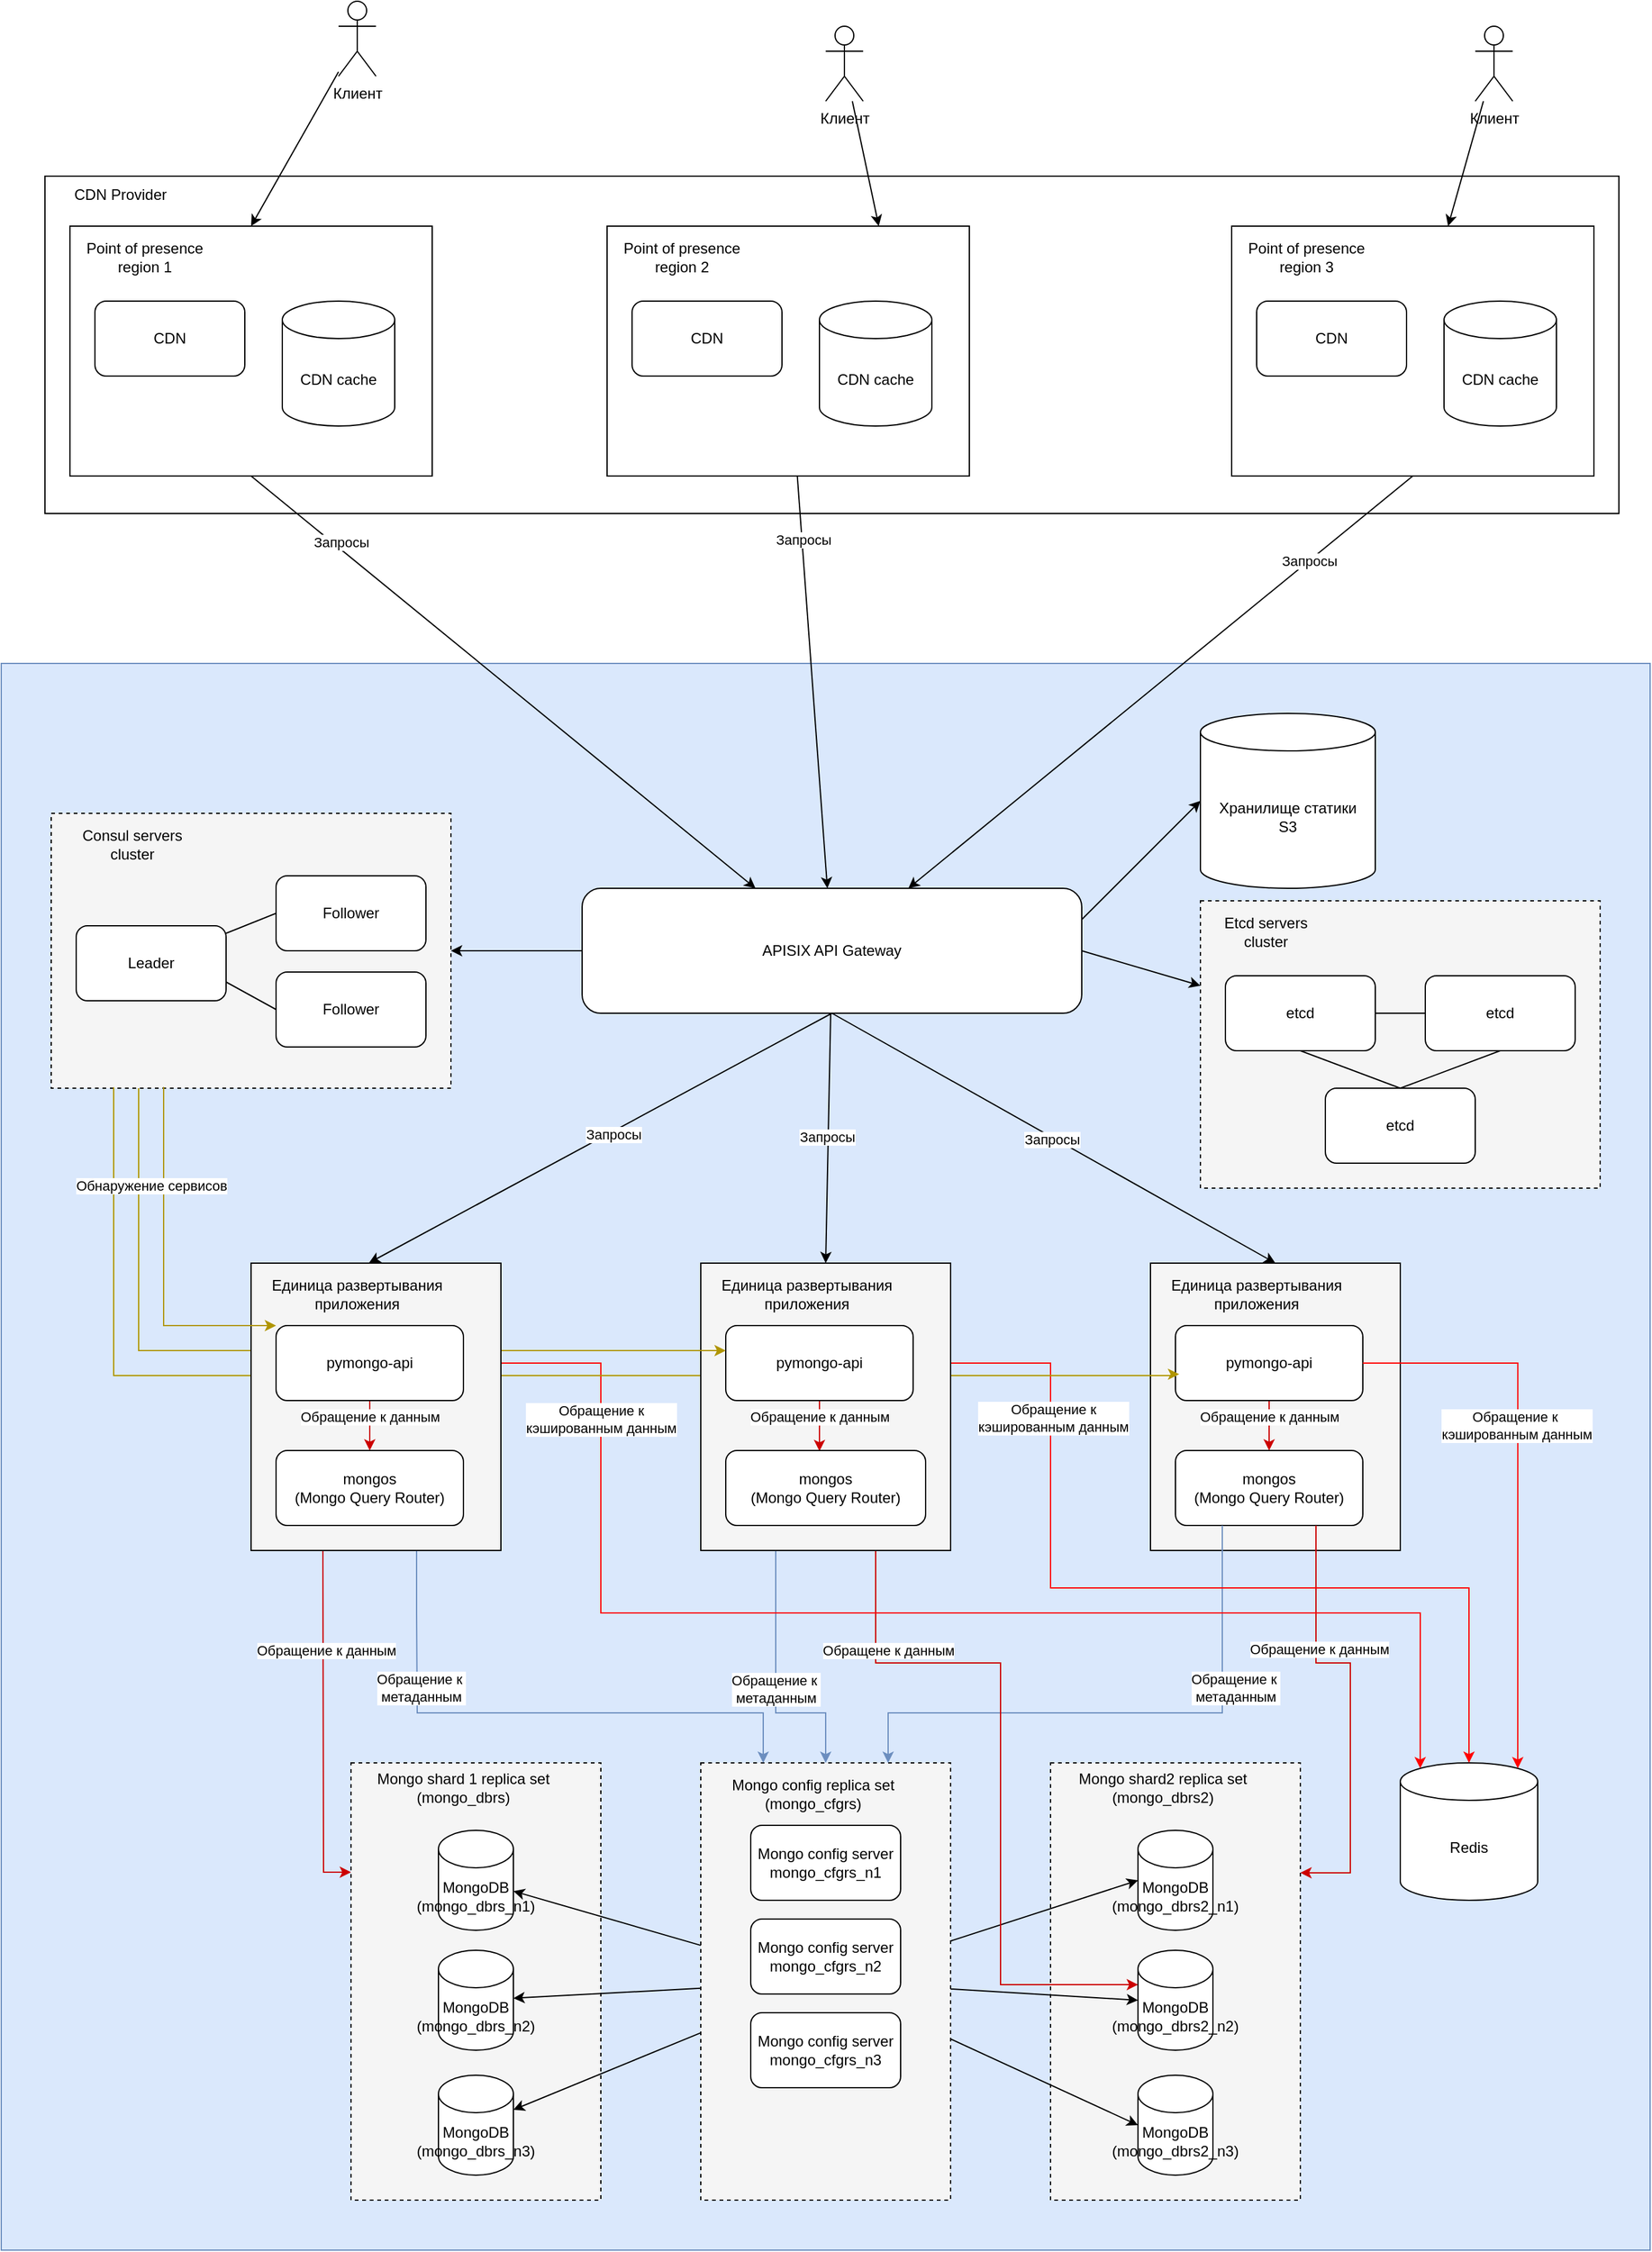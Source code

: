 <mxfile version="24.7.5">
  <diagram name="Page-1" id="-H_mtQnk-PTXWXPvYvuk">
    <mxGraphModel dx="2678" dy="2469" grid="1" gridSize="10" guides="1" tooltips="1" connect="1" arrows="1" fold="1" page="1" pageScale="1" pageWidth="1169" pageHeight="827" math="0" shadow="0">
      <root>
        <mxCell id="0" />
        <mxCell id="1" parent="0" />
        <mxCell id="vzUjPuxhyXBh7C4Mfysu-245" value="" style="rounded=0;whiteSpace=wrap;html=1;" vertex="1" parent="1">
          <mxGeometry x="-245" y="-950" width="1260" height="270" as="geometry" />
        </mxCell>
        <mxCell id="vzUjPuxhyXBh7C4Mfysu-213" value="" style="rounded=0;whiteSpace=wrap;html=1;fillColor=#dae8fc;strokeWidth=1;strokeColor=#6c8ebf;" vertex="1" parent="1">
          <mxGeometry x="-280" y="-560" width="1320" height="1270" as="geometry" />
        </mxCell>
        <mxCell id="vzUjPuxhyXBh7C4Mfysu-4" value="" style="rounded=0;whiteSpace=wrap;html=1;dashed=1;fillColor=#F5F5F5;" vertex="1" parent="1">
          <mxGeometry y="320" width="200" height="350" as="geometry" />
        </mxCell>
        <mxCell id="vzUjPuxhyXBh7C4Mfysu-78" value="" style="group" vertex="1" connectable="0" parent="1">
          <mxGeometry x="280" y="320" width="200" height="350" as="geometry" />
        </mxCell>
        <mxCell id="vzUjPuxhyXBh7C4Mfysu-76" value="" style="rounded=0;whiteSpace=wrap;html=1;dashed=1;fillColor=#F5F5F5;" vertex="1" parent="vzUjPuxhyXBh7C4Mfysu-78">
          <mxGeometry width="200" height="350" as="geometry" />
        </mxCell>
        <mxCell id="vzUjPuxhyXBh7C4Mfysu-19" value="" style="group" vertex="1" connectable="0" parent="vzUjPuxhyXBh7C4Mfysu-78">
          <mxGeometry x="40" y="50" width="120" height="210" as="geometry" />
        </mxCell>
        <mxCell id="vzUjPuxhyXBh7C4Mfysu-10" value="&lt;div&gt;Mongo config server&lt;/div&gt;&lt;div&gt;mongo_cfgrs_n1&lt;br&gt;&lt;/div&gt;" style="rounded=1;whiteSpace=wrap;html=1;" vertex="1" parent="vzUjPuxhyXBh7C4Mfysu-19">
          <mxGeometry width="120" height="60" as="geometry" />
        </mxCell>
        <mxCell id="vzUjPuxhyXBh7C4Mfysu-11" value="&lt;div&gt;Mongo config server&lt;/div&gt;&lt;div&gt;mongo_cfgrs_n2&lt;br&gt;&lt;/div&gt;" style="rounded=1;whiteSpace=wrap;html=1;" vertex="1" parent="vzUjPuxhyXBh7C4Mfysu-19">
          <mxGeometry y="75" width="120" height="60" as="geometry" />
        </mxCell>
        <mxCell id="vzUjPuxhyXBh7C4Mfysu-12" value="&lt;div&gt;Mongo config server&lt;/div&gt;&lt;div&gt;mongo_cfgrs_n3&lt;br&gt;&lt;/div&gt;" style="rounded=1;whiteSpace=wrap;html=1;" vertex="1" parent="vzUjPuxhyXBh7C4Mfysu-19">
          <mxGeometry y="150" width="120" height="60" as="geometry" />
        </mxCell>
        <mxCell id="vzUjPuxhyXBh7C4Mfysu-77" value="Mongo config replica set (mongo_cfgrs)" style="text;html=1;align=center;verticalAlign=middle;whiteSpace=wrap;rounded=0;" vertex="1" parent="vzUjPuxhyXBh7C4Mfysu-78">
          <mxGeometry x="10" y="10" width="160" height="30" as="geometry" />
        </mxCell>
        <mxCell id="vzUjPuxhyXBh7C4Mfysu-28" value="" style="group;dashed=1;" vertex="1" connectable="0" parent="1">
          <mxGeometry x="560" y="320" width="200" height="350" as="geometry" />
        </mxCell>
        <mxCell id="vzUjPuxhyXBh7C4Mfysu-29" value="" style="rounded=0;whiteSpace=wrap;html=1;dashed=1;fillColor=#F5F5F5;" vertex="1" parent="vzUjPuxhyXBh7C4Mfysu-28">
          <mxGeometry width="200" height="350" as="geometry" />
        </mxCell>
        <mxCell id="vzUjPuxhyXBh7C4Mfysu-30" value="&lt;div&gt;MongoDB&lt;/div&gt;&lt;div&gt;(mongo_dbrs2_n1)&lt;br&gt;&lt;/div&gt;" style="shape=cylinder3;whiteSpace=wrap;html=1;boundedLbl=1;backgroundOutline=1;size=15;" vertex="1" parent="vzUjPuxhyXBh7C4Mfysu-28">
          <mxGeometry x="70" y="54" width="60" height="80" as="geometry" />
        </mxCell>
        <mxCell id="vzUjPuxhyXBh7C4Mfysu-31" value="&lt;p&gt;Mongo shard2 replica set (mongo_dbrs2)&lt;/p&gt;" style="text;html=1;align=center;verticalAlign=middle;whiteSpace=wrap;rounded=0;" vertex="1" parent="vzUjPuxhyXBh7C4Mfysu-28">
          <mxGeometry width="180" height="40" as="geometry" />
        </mxCell>
        <mxCell id="vzUjPuxhyXBh7C4Mfysu-32" value="&lt;div&gt;MongoDB (mongo_dbrs2_n2)&lt;/div&gt;" style="shape=cylinder3;whiteSpace=wrap;html=1;boundedLbl=1;backgroundOutline=1;size=15;" vertex="1" parent="vzUjPuxhyXBh7C4Mfysu-28">
          <mxGeometry x="70" y="150" width="60" height="80" as="geometry" />
        </mxCell>
        <mxCell id="vzUjPuxhyXBh7C4Mfysu-33" value="&lt;div&gt;MongoDB&lt;/div&gt;&lt;div&gt;(mongo_dbrs2_n3)&lt;/div&gt;" style="shape=cylinder3;whiteSpace=wrap;html=1;boundedLbl=1;backgroundOutline=1;size=15;" vertex="1" parent="vzUjPuxhyXBh7C4Mfysu-28">
          <mxGeometry x="70" y="250" width="60" height="80" as="geometry" />
        </mxCell>
        <mxCell id="vzUjPuxhyXBh7C4Mfysu-101" style="rounded=0;orthogonalLoop=1;jettySize=auto;html=1;entryX=0;entryY=0.5;entryDx=0;entryDy=0;entryPerimeter=0;" edge="1" parent="1" source="vzUjPuxhyXBh7C4Mfysu-76" target="vzUjPuxhyXBh7C4Mfysu-30">
          <mxGeometry relative="1" as="geometry" />
        </mxCell>
        <mxCell id="vzUjPuxhyXBh7C4Mfysu-102" style="rounded=0;orthogonalLoop=1;jettySize=auto;html=1;entryX=0;entryY=0.5;entryDx=0;entryDy=0;entryPerimeter=0;" edge="1" parent="1" source="vzUjPuxhyXBh7C4Mfysu-76" target="vzUjPuxhyXBh7C4Mfysu-32">
          <mxGeometry relative="1" as="geometry" />
        </mxCell>
        <mxCell id="vzUjPuxhyXBh7C4Mfysu-103" style="rounded=0;orthogonalLoop=1;jettySize=auto;html=1;entryX=0;entryY=0.5;entryDx=0;entryDy=0;entryPerimeter=0;" edge="1" parent="1" source="vzUjPuxhyXBh7C4Mfysu-76" target="vzUjPuxhyXBh7C4Mfysu-33">
          <mxGeometry relative="1" as="geometry" />
        </mxCell>
        <mxCell id="vzUjPuxhyXBh7C4Mfysu-104" style="rounded=0;orthogonalLoop=1;jettySize=auto;html=1;" edge="1" parent="1" source="vzUjPuxhyXBh7C4Mfysu-76" target="zA23MoTUsTF4_91t8viU-2">
          <mxGeometry relative="1" as="geometry" />
        </mxCell>
        <mxCell id="vzUjPuxhyXBh7C4Mfysu-105" style="rounded=0;orthogonalLoop=1;jettySize=auto;html=1;" edge="1" parent="1" source="vzUjPuxhyXBh7C4Mfysu-76" target="vzUjPuxhyXBh7C4Mfysu-7">
          <mxGeometry relative="1" as="geometry" />
        </mxCell>
        <mxCell id="vzUjPuxhyXBh7C4Mfysu-106" style="rounded=0;orthogonalLoop=1;jettySize=auto;html=1;" edge="1" parent="1" source="vzUjPuxhyXBh7C4Mfysu-76" target="vzUjPuxhyXBh7C4Mfysu-8">
          <mxGeometry relative="1" as="geometry" />
        </mxCell>
        <mxCell id="vzUjPuxhyXBh7C4Mfysu-111" value="Redis" style="shape=cylinder3;whiteSpace=wrap;html=1;boundedLbl=1;backgroundOutline=1;size=15;" vertex="1" parent="1">
          <mxGeometry x="840" y="320" width="110" height="110" as="geometry" />
        </mxCell>
        <mxCell id="vzUjPuxhyXBh7C4Mfysu-124" value="" style="group" vertex="1" connectable="0" parent="1">
          <mxGeometry x="640" y="-80" width="200" height="230" as="geometry" />
        </mxCell>
        <mxCell id="vzUjPuxhyXBh7C4Mfysu-125" value="" style="rounded=0;whiteSpace=wrap;html=1;fillColor=#F5F5F5;" vertex="1" parent="vzUjPuxhyXBh7C4Mfysu-124">
          <mxGeometry width="200" height="230" as="geometry" />
        </mxCell>
        <mxCell id="vzUjPuxhyXBh7C4Mfysu-126" style="edgeStyle=orthogonalEdgeStyle;rounded=0;orthogonalLoop=1;jettySize=auto;html=1;fillColor=#f8cecc;strokeColor=#CC0000;" edge="1" parent="vzUjPuxhyXBh7C4Mfysu-124" source="vzUjPuxhyXBh7C4Mfysu-128" target="vzUjPuxhyXBh7C4Mfysu-130">
          <mxGeometry relative="1" as="geometry" />
        </mxCell>
        <mxCell id="vzUjPuxhyXBh7C4Mfysu-127" value="Обращение к данным" style="edgeLabel;html=1;align=center;verticalAlign=middle;resizable=0;points=[];" vertex="1" connectable="0" parent="vzUjPuxhyXBh7C4Mfysu-126">
          <mxGeometry x="-0.375" relative="1" as="geometry">
            <mxPoint as="offset" />
          </mxGeometry>
        </mxCell>
        <mxCell id="vzUjPuxhyXBh7C4Mfysu-128" value="pymongo-api" style="rounded=1;whiteSpace=wrap;html=1;" vertex="1" parent="vzUjPuxhyXBh7C4Mfysu-124">
          <mxGeometry x="20" y="50" width="150" height="60" as="geometry" />
        </mxCell>
        <mxCell id="vzUjPuxhyXBh7C4Mfysu-129" value="Единица развертывания приложения" style="text;html=1;align=center;verticalAlign=middle;whiteSpace=wrap;rounded=0;" vertex="1" parent="vzUjPuxhyXBh7C4Mfysu-124">
          <mxGeometry y="10" width="170" height="30" as="geometry" />
        </mxCell>
        <mxCell id="vzUjPuxhyXBh7C4Mfysu-130" value="&lt;div&gt;mongos&lt;/div&gt;&lt;div&gt;(Mongo Query Router)&lt;/div&gt;" style="rounded=1;whiteSpace=wrap;html=1;" vertex="1" parent="vzUjPuxhyXBh7C4Mfysu-124">
          <mxGeometry x="20" y="150" width="150" height="60" as="geometry" />
        </mxCell>
        <mxCell id="vzUjPuxhyXBh7C4Mfysu-153" style="rounded=0;orthogonalLoop=1;jettySize=auto;html=1;entryX=0.5;entryY=0;entryDx=0;entryDy=0;" edge="1" parent="1" source="vzUjPuxhyXBh7C4Mfysu-135" target="vzUjPuxhyXBh7C4Mfysu-118">
          <mxGeometry relative="1" as="geometry" />
        </mxCell>
        <mxCell id="vzUjPuxhyXBh7C4Mfysu-169" value="Запросы" style="edgeLabel;html=1;align=center;verticalAlign=middle;resizable=0;points=[];" vertex="1" connectable="0" parent="vzUjPuxhyXBh7C4Mfysu-153">
          <mxGeometry x="-0.017" y="-1" relative="1" as="geometry">
            <mxPoint as="offset" />
          </mxGeometry>
        </mxCell>
        <mxCell id="vzUjPuxhyXBh7C4Mfysu-154" style="rounded=0;orthogonalLoop=1;jettySize=auto;html=1;endArrow=classic;endFill=1;exitX=0.5;exitY=1;exitDx=0;exitDy=0;entryX=0.5;entryY=0;entryDx=0;entryDy=0;" edge="1" parent="1" source="vzUjPuxhyXBh7C4Mfysu-135" target="vzUjPuxhyXBh7C4Mfysu-125">
          <mxGeometry relative="1" as="geometry" />
        </mxCell>
        <mxCell id="vzUjPuxhyXBh7C4Mfysu-170" value="Запросы" style="edgeLabel;html=1;align=center;verticalAlign=middle;resizable=0;points=[];" vertex="1" connectable="0" parent="vzUjPuxhyXBh7C4Mfysu-154">
          <mxGeometry x="-0.007" y="-1" relative="1" as="geometry">
            <mxPoint as="offset" />
          </mxGeometry>
        </mxCell>
        <mxCell id="vzUjPuxhyXBh7C4Mfysu-211" style="rounded=0;orthogonalLoop=1;jettySize=auto;html=1;exitX=1;exitY=0.5;exitDx=0;exitDy=0;" edge="1" parent="1" source="vzUjPuxhyXBh7C4Mfysu-135" target="vzUjPuxhyXBh7C4Mfysu-143">
          <mxGeometry relative="1" as="geometry" />
        </mxCell>
        <mxCell id="vzUjPuxhyXBh7C4Mfysu-212" style="rounded=0;orthogonalLoop=1;jettySize=auto;html=1;entryX=1;entryY=0.5;entryDx=0;entryDy=0;exitX=0;exitY=0.5;exitDx=0;exitDy=0;" edge="1" parent="1" source="vzUjPuxhyXBh7C4Mfysu-135" target="vzUjPuxhyXBh7C4Mfysu-136">
          <mxGeometry relative="1" as="geometry" />
        </mxCell>
        <mxCell id="vzUjPuxhyXBh7C4Mfysu-135" value="APISIX API Gateway" style="rounded=1;whiteSpace=wrap;html=1;" vertex="1" parent="1">
          <mxGeometry x="185" y="-380" width="400" height="100" as="geometry" />
        </mxCell>
        <mxCell id="vzUjPuxhyXBh7C4Mfysu-142" value="" style="group" vertex="1" connectable="0" parent="1">
          <mxGeometry x="-240" y="-440" width="320" height="220" as="geometry" />
        </mxCell>
        <mxCell id="vzUjPuxhyXBh7C4Mfysu-136" value="" style="rounded=0;whiteSpace=wrap;html=1;fillColor=#F5F5F5;dashed=1;" vertex="1" parent="vzUjPuxhyXBh7C4Mfysu-142">
          <mxGeometry width="320" height="220" as="geometry" />
        </mxCell>
        <mxCell id="vzUjPuxhyXBh7C4Mfysu-140" style="rounded=0;orthogonalLoop=1;jettySize=auto;html=1;entryX=0;entryY=0.5;entryDx=0;entryDy=0;endArrow=none;endFill=0;" edge="1" parent="vzUjPuxhyXBh7C4Mfysu-142" source="vzUjPuxhyXBh7C4Mfysu-131" target="vzUjPuxhyXBh7C4Mfysu-138">
          <mxGeometry relative="1" as="geometry" />
        </mxCell>
        <mxCell id="vzUjPuxhyXBh7C4Mfysu-141" style="rounded=0;orthogonalLoop=1;jettySize=auto;html=1;entryX=0;entryY=0.5;entryDx=0;entryDy=0;endArrow=none;endFill=0;exitX=1;exitY=0.75;exitDx=0;exitDy=0;" edge="1" parent="vzUjPuxhyXBh7C4Mfysu-142" source="vzUjPuxhyXBh7C4Mfysu-131" target="vzUjPuxhyXBh7C4Mfysu-139">
          <mxGeometry relative="1" as="geometry" />
        </mxCell>
        <mxCell id="vzUjPuxhyXBh7C4Mfysu-131" value="Leader" style="rounded=1;whiteSpace=wrap;html=1;" vertex="1" parent="vzUjPuxhyXBh7C4Mfysu-142">
          <mxGeometry x="20" y="90" width="120" height="60" as="geometry" />
        </mxCell>
        <mxCell id="vzUjPuxhyXBh7C4Mfysu-137" value="Consul servers cluster" style="text;html=1;align=center;verticalAlign=middle;whiteSpace=wrap;rounded=0;" vertex="1" parent="vzUjPuxhyXBh7C4Mfysu-142">
          <mxGeometry x="10" y="10" width="110" height="30" as="geometry" />
        </mxCell>
        <mxCell id="vzUjPuxhyXBh7C4Mfysu-138" value="Follower" style="rounded=1;whiteSpace=wrap;html=1;" vertex="1" parent="vzUjPuxhyXBh7C4Mfysu-142">
          <mxGeometry x="180" y="50" width="120" height="60" as="geometry" />
        </mxCell>
        <mxCell id="vzUjPuxhyXBh7C4Mfysu-139" value="Follower" style="rounded=1;whiteSpace=wrap;html=1;" vertex="1" parent="vzUjPuxhyXBh7C4Mfysu-142">
          <mxGeometry x="180" y="127" width="120" height="60" as="geometry" />
        </mxCell>
        <mxCell id="vzUjPuxhyXBh7C4Mfysu-148" value="" style="group" vertex="1" connectable="0" parent="1">
          <mxGeometry x="680" y="-370" width="320" height="230" as="geometry" />
        </mxCell>
        <mxCell id="vzUjPuxhyXBh7C4Mfysu-143" value="" style="rounded=0;whiteSpace=wrap;html=1;dashed=1;fillColor=#F5F5F5;" vertex="1" parent="vzUjPuxhyXBh7C4Mfysu-148">
          <mxGeometry width="320" height="230" as="geometry" />
        </mxCell>
        <mxCell id="vzUjPuxhyXBh7C4Mfysu-132" value="etcd" style="rounded=1;whiteSpace=wrap;html=1;" vertex="1" parent="vzUjPuxhyXBh7C4Mfysu-148">
          <mxGeometry x="100" y="150" width="120" height="60" as="geometry" />
        </mxCell>
        <mxCell id="vzUjPuxhyXBh7C4Mfysu-146" style="rounded=0;orthogonalLoop=1;jettySize=auto;html=1;endArrow=none;endFill=0;entryX=0.5;entryY=0;entryDx=0;entryDy=0;exitX=0.5;exitY=1;exitDx=0;exitDy=0;" edge="1" parent="vzUjPuxhyXBh7C4Mfysu-148" source="vzUjPuxhyXBh7C4Mfysu-134" target="vzUjPuxhyXBh7C4Mfysu-132">
          <mxGeometry relative="1" as="geometry" />
        </mxCell>
        <mxCell id="vzUjPuxhyXBh7C4Mfysu-134" value="etcd" style="rounded=1;whiteSpace=wrap;html=1;" vertex="1" parent="vzUjPuxhyXBh7C4Mfysu-148">
          <mxGeometry x="180" y="60" width="120" height="60" as="geometry" />
        </mxCell>
        <mxCell id="vzUjPuxhyXBh7C4Mfysu-145" style="rounded=0;orthogonalLoop=1;jettySize=auto;html=1;entryX=0;entryY=0.5;entryDx=0;entryDy=0;endArrow=none;endFill=0;" edge="1" parent="vzUjPuxhyXBh7C4Mfysu-148" source="vzUjPuxhyXBh7C4Mfysu-133" target="vzUjPuxhyXBh7C4Mfysu-134">
          <mxGeometry relative="1" as="geometry" />
        </mxCell>
        <mxCell id="vzUjPuxhyXBh7C4Mfysu-147" style="rounded=0;orthogonalLoop=1;jettySize=auto;html=1;entryX=0.5;entryY=0;entryDx=0;entryDy=0;endArrow=none;endFill=0;exitX=0.5;exitY=1;exitDx=0;exitDy=0;" edge="1" parent="vzUjPuxhyXBh7C4Mfysu-148" source="vzUjPuxhyXBh7C4Mfysu-133" target="vzUjPuxhyXBh7C4Mfysu-132">
          <mxGeometry relative="1" as="geometry" />
        </mxCell>
        <mxCell id="vzUjPuxhyXBh7C4Mfysu-133" value="etcd" style="rounded=1;whiteSpace=wrap;html=1;" vertex="1" parent="vzUjPuxhyXBh7C4Mfysu-148">
          <mxGeometry x="20" y="60" width="120" height="60" as="geometry" />
        </mxCell>
        <mxCell id="vzUjPuxhyXBh7C4Mfysu-144" value="Etcd servers cluster" style="text;html=1;align=center;verticalAlign=middle;whiteSpace=wrap;rounded=0;" vertex="1" parent="vzUjPuxhyXBh7C4Mfysu-148">
          <mxGeometry x="10" y="10" width="85" height="30" as="geometry" />
        </mxCell>
        <mxCell id="vzUjPuxhyXBh7C4Mfysu-152" style="rounded=0;orthogonalLoop=1;jettySize=auto;html=1;entryX=0.472;entryY=-0.001;entryDx=0;entryDy=0;entryPerimeter=0;endArrow=classic;endFill=1;exitX=0.5;exitY=1;exitDx=0;exitDy=0;" edge="1" parent="1" source="vzUjPuxhyXBh7C4Mfysu-135" target="vzUjPuxhyXBh7C4Mfysu-1">
          <mxGeometry relative="1" as="geometry" />
        </mxCell>
        <mxCell id="vzUjPuxhyXBh7C4Mfysu-168" value="Запросы" style="edgeLabel;html=1;align=center;verticalAlign=middle;resizable=0;points=[];" vertex="1" connectable="0" parent="vzUjPuxhyXBh7C4Mfysu-152">
          <mxGeometry x="-0.049" y="2" relative="1" as="geometry">
            <mxPoint as="offset" />
          </mxGeometry>
        </mxCell>
        <mxCell id="vzUjPuxhyXBh7C4Mfysu-156" style="edgeStyle=orthogonalEdgeStyle;rounded=0;orthogonalLoop=1;jettySize=auto;html=1;fillColor=#dae8fc;strokeColor=#6c8ebf;entryX=0.5;entryY=0;entryDx=0;entryDy=0;exitX=0.25;exitY=1;exitDx=0;exitDy=0;" edge="1" parent="1" source="vzUjPuxhyXBh7C4Mfysu-123" target="vzUjPuxhyXBh7C4Mfysu-76">
          <mxGeometry relative="1" as="geometry">
            <mxPoint x="450" y="320" as="targetPoint" />
            <Array as="points">
              <mxPoint x="340" y="280" />
              <mxPoint x="380" y="280" />
            </Array>
          </mxGeometry>
        </mxCell>
        <mxCell id="vzUjPuxhyXBh7C4Mfysu-161" value="&lt;div&gt;Обращение к&amp;nbsp;&lt;/div&gt;&lt;div&gt;метаданным&lt;/div&gt;" style="edgeLabel;html=1;align=center;verticalAlign=middle;resizable=0;points=[];" vertex="1" connectable="0" parent="vzUjPuxhyXBh7C4Mfysu-156">
          <mxGeometry x="-0.101" y="-2" relative="1" as="geometry">
            <mxPoint x="2" y="27" as="offset" />
          </mxGeometry>
        </mxCell>
        <mxCell id="vzUjPuxhyXBh7C4Mfysu-157" style="edgeStyle=orthogonalEdgeStyle;rounded=0;orthogonalLoop=1;jettySize=auto;html=1;entryX=0.75;entryY=0;entryDx=0;entryDy=0;fillColor=#dae8fc;strokeColor=#6c8ebf;exitX=0.25;exitY=1;exitDx=0;exitDy=0;" edge="1" parent="1" source="vzUjPuxhyXBh7C4Mfysu-130" target="vzUjPuxhyXBh7C4Mfysu-76">
          <mxGeometry relative="1" as="geometry">
            <Array as="points">
              <mxPoint x="698" y="280" />
              <mxPoint x="430" y="280" />
            </Array>
          </mxGeometry>
        </mxCell>
        <mxCell id="vzUjPuxhyXBh7C4Mfysu-160" value="&lt;div&gt;Обращение к&amp;nbsp;&lt;/div&gt;&lt;div&gt;метаданным&lt;/div&gt;" style="edgeLabel;html=1;align=center;verticalAlign=middle;resizable=0;points=[];" vertex="1" connectable="0" parent="vzUjPuxhyXBh7C4Mfysu-157">
          <mxGeometry x="0.014" y="2" relative="1" as="geometry">
            <mxPoint x="92" y="-22" as="offset" />
          </mxGeometry>
        </mxCell>
        <mxCell id="vzUjPuxhyXBh7C4Mfysu-158" style="edgeStyle=orthogonalEdgeStyle;rounded=0;orthogonalLoop=1;jettySize=auto;html=1;entryX=0.25;entryY=0;entryDx=0;entryDy=0;fillColor=#dae8fc;strokeColor=#6c8ebf;exitX=0.75;exitY=1;exitDx=0;exitDy=0;" edge="1" parent="1" source="vzUjPuxhyXBh7C4Mfysu-3" target="vzUjPuxhyXBh7C4Mfysu-76">
          <mxGeometry relative="1" as="geometry">
            <Array as="points">
              <mxPoint x="53" y="200" />
              <mxPoint x="53" y="280" />
              <mxPoint x="325" y="280" />
            </Array>
          </mxGeometry>
        </mxCell>
        <mxCell id="vzUjPuxhyXBh7C4Mfysu-159" value="&lt;div&gt;Обращение к&amp;nbsp;&lt;/div&gt;&lt;div&gt;метаданным&lt;/div&gt;" style="edgeLabel;html=1;align=center;verticalAlign=middle;resizable=0;points=[];" vertex="1" connectable="0" parent="vzUjPuxhyXBh7C4Mfysu-158">
          <mxGeometry x="-0.13" y="-2" relative="1" as="geometry">
            <mxPoint x="-50" y="-22" as="offset" />
          </mxGeometry>
        </mxCell>
        <mxCell id="vzUjPuxhyXBh7C4Mfysu-162" style="edgeStyle=orthogonalEdgeStyle;rounded=0;orthogonalLoop=1;jettySize=auto;html=1;entryX=1;entryY=0.25;entryDx=0;entryDy=0;fillColor=#f8cecc;strokeColor=#CC0000;exitX=0.75;exitY=1;exitDx=0;exitDy=0;" edge="1" parent="1" source="vzUjPuxhyXBh7C4Mfysu-130" target="vzUjPuxhyXBh7C4Mfysu-29">
          <mxGeometry relative="1" as="geometry">
            <Array as="points">
              <mxPoint x="773" y="240" />
              <mxPoint x="800" y="240" />
              <mxPoint x="800" y="408" />
              <mxPoint x="760" y="408" />
            </Array>
          </mxGeometry>
        </mxCell>
        <mxCell id="vzUjPuxhyXBh7C4Mfysu-163" value="Обращение к данным" style="edgeLabel;html=1;align=center;verticalAlign=middle;resizable=0;points=[];" vertex="1" connectable="0" parent="vzUjPuxhyXBh7C4Mfysu-162">
          <mxGeometry x="-0.1" y="3" relative="1" as="geometry">
            <mxPoint x="-28" y="-29" as="offset" />
          </mxGeometry>
        </mxCell>
        <mxCell id="vzUjPuxhyXBh7C4Mfysu-164" style="edgeStyle=orthogonalEdgeStyle;rounded=0;orthogonalLoop=1;jettySize=auto;html=1;entryX=0;entryY=0;entryDx=0;entryDy=27.5;entryPerimeter=0;fillColor=#f8cecc;strokeColor=#CC0000;exitX=0.75;exitY=1;exitDx=0;exitDy=0;" edge="1" parent="1" source="vzUjPuxhyXBh7C4Mfysu-123" target="vzUjPuxhyXBh7C4Mfysu-32">
          <mxGeometry relative="1" as="geometry">
            <Array as="points">
              <mxPoint x="420" y="240" />
              <mxPoint x="520" y="240" />
              <mxPoint x="520" y="498" />
            </Array>
          </mxGeometry>
        </mxCell>
        <mxCell id="vzUjPuxhyXBh7C4Mfysu-165" value="Обращене к данным" style="edgeLabel;html=1;align=center;verticalAlign=middle;resizable=0;points=[];" vertex="1" connectable="0" parent="vzUjPuxhyXBh7C4Mfysu-164">
          <mxGeometry x="0.209" y="-1" relative="1" as="geometry">
            <mxPoint x="-89" y="-149" as="offset" />
          </mxGeometry>
        </mxCell>
        <mxCell id="vzUjPuxhyXBh7C4Mfysu-166" style="edgeStyle=orthogonalEdgeStyle;rounded=0;orthogonalLoop=1;jettySize=auto;html=1;entryX=0;entryY=0.25;entryDx=0;entryDy=0;fillColor=#f8cecc;strokeColor=#CC0000;exitX=0.25;exitY=1;exitDx=0;exitDy=0;" edge="1" parent="1" source="vzUjPuxhyXBh7C4Mfysu-3" target="vzUjPuxhyXBh7C4Mfysu-4">
          <mxGeometry relative="1" as="geometry">
            <Array as="points">
              <mxPoint x="-22" y="160" />
              <mxPoint x="-22" y="408" />
            </Array>
          </mxGeometry>
        </mxCell>
        <mxCell id="vzUjPuxhyXBh7C4Mfysu-167" value="Обращение к данным" style="edgeLabel;html=1;align=center;verticalAlign=middle;resizable=0;points=[];" vertex="1" connectable="0" parent="vzUjPuxhyXBh7C4Mfysu-166">
          <mxGeometry x="0.087" y="-2" relative="1" as="geometry">
            <mxPoint x="4" y="-63" as="offset" />
          </mxGeometry>
        </mxCell>
        <mxCell id="zA23MoTUsTF4_91t8viU-2" value="&lt;div&gt;MongoDB&lt;/div&gt;&lt;div&gt;(mongo_dbrs_n1)&lt;br&gt;&lt;/div&gt;" style="shape=cylinder3;whiteSpace=wrap;html=1;boundedLbl=1;backgroundOutline=1;size=15;" parent="1" vertex="1">
          <mxGeometry x="70.0" y="374" width="60.0" height="80" as="geometry" />
        </mxCell>
        <mxCell id="vzUjPuxhyXBh7C4Mfysu-5" value="&lt;p&gt;Mongo shard 1 replica set (mongo_dbrs)&lt;/p&gt;" style="text;html=1;align=center;verticalAlign=middle;whiteSpace=wrap;rounded=0;" vertex="1" parent="1">
          <mxGeometry y="320" width="180" height="40" as="geometry" />
        </mxCell>
        <mxCell id="vzUjPuxhyXBh7C4Mfysu-7" value="&lt;div&gt;MongoDB (mongo_dbrs_n2)&lt;/div&gt;" style="shape=cylinder3;whiteSpace=wrap;html=1;boundedLbl=1;backgroundOutline=1;size=15;" vertex="1" parent="1">
          <mxGeometry x="70.0" y="470" width="60.0" height="80" as="geometry" />
        </mxCell>
        <mxCell id="vzUjPuxhyXBh7C4Mfysu-8" value="&lt;div&gt;MongoDB&lt;/div&gt;&lt;div&gt;(mongo_dbrs_n3)&lt;/div&gt;" style="shape=cylinder3;whiteSpace=wrap;html=1;boundedLbl=1;backgroundOutline=1;size=15;" vertex="1" parent="1">
          <mxGeometry x="70.0" y="570" width="60.0" height="80" as="geometry" />
        </mxCell>
        <mxCell id="vzUjPuxhyXBh7C4Mfysu-179" style="edgeStyle=orthogonalEdgeStyle;rounded=0;orthogonalLoop=1;jettySize=auto;html=1;strokeColor=#FF0000;entryX=0.145;entryY=0;entryDx=0;entryDy=4.35;entryPerimeter=0;fillColor=#fff2cc;" edge="1" parent="1" source="zA23MoTUsTF4_91t8viU-3" target="vzUjPuxhyXBh7C4Mfysu-111">
          <mxGeometry relative="1" as="geometry">
            <Array as="points">
              <mxPoint x="200" />
              <mxPoint x="200" y="200" />
              <mxPoint x="856" y="200" />
            </Array>
          </mxGeometry>
        </mxCell>
        <mxCell id="vzUjPuxhyXBh7C4Mfysu-180" value="&lt;div&gt;Обращение к &lt;br&gt;&lt;/div&gt;&lt;div&gt;кэшированным данным&lt;br&gt;&lt;/div&gt;" style="edgeLabel;html=1;align=center;verticalAlign=middle;resizable=0;points=[];" vertex="1" connectable="0" parent="vzUjPuxhyXBh7C4Mfysu-179">
          <mxGeometry x="-0.769" y="-2" relative="1" as="geometry">
            <mxPoint x="2" y="29" as="offset" />
          </mxGeometry>
        </mxCell>
        <mxCell id="vzUjPuxhyXBh7C4Mfysu-181" style="edgeStyle=orthogonalEdgeStyle;rounded=0;orthogonalLoop=1;jettySize=auto;html=1;entryX=0.5;entryY=0;entryDx=0;entryDy=0;entryPerimeter=0;strokeColor=#FF0000;fillColor=#fff2cc;" edge="1" parent="1" source="vzUjPuxhyXBh7C4Mfysu-121" target="vzUjPuxhyXBh7C4Mfysu-111">
          <mxGeometry relative="1" as="geometry">
            <Array as="points">
              <mxPoint x="560" />
              <mxPoint x="560" y="180" />
              <mxPoint x="895" y="180" />
            </Array>
          </mxGeometry>
        </mxCell>
        <mxCell id="vzUjPuxhyXBh7C4Mfysu-182" value="&lt;div&gt;Обращение к&lt;/div&gt;&lt;div&gt;кэшированным данным&lt;br&gt;&lt;/div&gt;" style="edgeLabel;html=1;align=center;verticalAlign=middle;resizable=0;points=[];" vertex="1" connectable="0" parent="vzUjPuxhyXBh7C4Mfysu-181">
          <mxGeometry x="-0.599" y="2" relative="1" as="geometry">
            <mxPoint as="offset" />
          </mxGeometry>
        </mxCell>
        <mxCell id="vzUjPuxhyXBh7C4Mfysu-183" style="edgeStyle=orthogonalEdgeStyle;rounded=0;orthogonalLoop=1;jettySize=auto;html=1;entryX=0.855;entryY=0;entryDx=0;entryDy=4.35;entryPerimeter=0;strokeColor=#FF0000;" edge="1" parent="1" source="vzUjPuxhyXBh7C4Mfysu-128" target="vzUjPuxhyXBh7C4Mfysu-111">
          <mxGeometry relative="1" as="geometry" />
        </mxCell>
        <mxCell id="vzUjPuxhyXBh7C4Mfysu-184" value="&lt;div&gt;Обращение к&amp;nbsp;&lt;/div&gt;&lt;div&gt;кэшированным данным&lt;/div&gt;" style="edgeLabel;html=1;align=center;verticalAlign=middle;resizable=0;points=[];" vertex="1" connectable="0" parent="vzUjPuxhyXBh7C4Mfysu-183">
          <mxGeometry x="0.05" y="-1" relative="1" as="geometry">
            <mxPoint y="-62" as="offset" />
          </mxGeometry>
        </mxCell>
        <mxCell id="vzUjPuxhyXBh7C4Mfysu-241" style="rounded=0;orthogonalLoop=1;jettySize=auto;html=1;entryX=0.5;entryY=0;entryDx=0;entryDy=0;" edge="1" parent="1" source="vzUjPuxhyXBh7C4Mfysu-198" target="vzUjPuxhyXBh7C4Mfysu-229">
          <mxGeometry relative="1" as="geometry" />
        </mxCell>
        <mxCell id="vzUjPuxhyXBh7C4Mfysu-198" value="Клиент" style="shape=umlActor;verticalLabelPosition=bottom;verticalAlign=top;html=1;outlineConnect=0;" vertex="1" parent="1">
          <mxGeometry x="-10" y="-1090" width="30" height="60" as="geometry" />
        </mxCell>
        <mxCell id="vzUjPuxhyXBh7C4Mfysu-217" value="&lt;div&gt;Хранилище статики&lt;/div&gt;&lt;div&gt;S3 &lt;/div&gt;" style="shape=cylinder3;whiteSpace=wrap;html=1;boundedLbl=1;backgroundOutline=1;size=15;" vertex="1" parent="1">
          <mxGeometry x="680" y="-520" width="140" height="140" as="geometry" />
        </mxCell>
        <mxCell id="vzUjPuxhyXBh7C4Mfysu-222" style="rounded=0;orthogonalLoop=1;jettySize=auto;html=1;entryX=0;entryY=0.5;entryDx=0;entryDy=0;entryPerimeter=0;exitX=1;exitY=0.25;exitDx=0;exitDy=0;" edge="1" parent="1" source="vzUjPuxhyXBh7C4Mfysu-135" target="vzUjPuxhyXBh7C4Mfysu-217">
          <mxGeometry relative="1" as="geometry" />
        </mxCell>
        <mxCell id="vzUjPuxhyXBh7C4Mfysu-238" style="rounded=0;orthogonalLoop=1;jettySize=auto;html=1;" edge="1" parent="1" source="vzUjPuxhyXBh7C4Mfysu-204" target="vzUjPuxhyXBh7C4Mfysu-185">
          <mxGeometry relative="1" as="geometry" />
        </mxCell>
        <mxCell id="vzUjPuxhyXBh7C4Mfysu-204" value="Клиент" style="shape=umlActor;verticalLabelPosition=bottom;verticalAlign=top;html=1;outlineConnect=0;container=0;" vertex="1" parent="1">
          <mxGeometry x="900" y="-1070" width="30" height="60" as="geometry" />
        </mxCell>
        <mxCell id="vzUjPuxhyXBh7C4Mfysu-227" value="" style="group" vertex="1" connectable="0" parent="1">
          <mxGeometry x="705" y="-910" width="290" height="200" as="geometry" />
        </mxCell>
        <mxCell id="vzUjPuxhyXBh7C4Mfysu-185" value="" style="rounded=0;whiteSpace=wrap;html=1;container=0;" vertex="1" parent="vzUjPuxhyXBh7C4Mfysu-227">
          <mxGeometry width="290" height="200" as="geometry" />
        </mxCell>
        <mxCell id="vzUjPuxhyXBh7C4Mfysu-186" value="Point of presence region 3" style="text;html=1;align=center;verticalAlign=middle;whiteSpace=wrap;rounded=0;container=0;" vertex="1" parent="vzUjPuxhyXBh7C4Mfysu-227">
          <mxGeometry x="10" y="10" width="100" height="30" as="geometry" />
        </mxCell>
        <mxCell id="vzUjPuxhyXBh7C4Mfysu-187" value="CDN cache" style="shape=cylinder3;whiteSpace=wrap;html=1;boundedLbl=1;backgroundOutline=1;size=15;container=0;" vertex="1" parent="vzUjPuxhyXBh7C4Mfysu-227">
          <mxGeometry x="170" y="60" width="90" height="100" as="geometry" />
        </mxCell>
        <mxCell id="vzUjPuxhyXBh7C4Mfysu-226" value="CDN" style="rounded=1;whiteSpace=wrap;html=1;" vertex="1" parent="vzUjPuxhyXBh7C4Mfysu-227">
          <mxGeometry x="20" y="60" width="120" height="60" as="geometry" />
        </mxCell>
        <mxCell id="vzUjPuxhyXBh7C4Mfysu-228" value="" style="group" vertex="1" connectable="0" parent="1">
          <mxGeometry x="-225" y="-910" width="290" height="200" as="geometry" />
        </mxCell>
        <mxCell id="vzUjPuxhyXBh7C4Mfysu-229" value="" style="rounded=0;whiteSpace=wrap;html=1;container=0;" vertex="1" parent="vzUjPuxhyXBh7C4Mfysu-228">
          <mxGeometry width="290" height="200" as="geometry" />
        </mxCell>
        <mxCell id="vzUjPuxhyXBh7C4Mfysu-230" value="Point of presence region 1" style="text;html=1;align=center;verticalAlign=middle;whiteSpace=wrap;rounded=0;container=0;" vertex="1" parent="vzUjPuxhyXBh7C4Mfysu-228">
          <mxGeometry x="10" y="10" width="100" height="30" as="geometry" />
        </mxCell>
        <mxCell id="vzUjPuxhyXBh7C4Mfysu-231" value="CDN cache" style="shape=cylinder3;whiteSpace=wrap;html=1;boundedLbl=1;backgroundOutline=1;size=15;container=0;" vertex="1" parent="vzUjPuxhyXBh7C4Mfysu-228">
          <mxGeometry x="170" y="60" width="90" height="100" as="geometry" />
        </mxCell>
        <mxCell id="vzUjPuxhyXBh7C4Mfysu-232" value="CDN" style="rounded=1;whiteSpace=wrap;html=1;" vertex="1" parent="vzUjPuxhyXBh7C4Mfysu-228">
          <mxGeometry x="20" y="60" width="120" height="60" as="geometry" />
        </mxCell>
        <mxCell id="vzUjPuxhyXBh7C4Mfysu-233" value="" style="group" vertex="1" connectable="0" parent="1">
          <mxGeometry x="205" y="-910" width="290" height="200" as="geometry" />
        </mxCell>
        <mxCell id="vzUjPuxhyXBh7C4Mfysu-234" value="" style="rounded=0;whiteSpace=wrap;html=1;container=0;" vertex="1" parent="vzUjPuxhyXBh7C4Mfysu-233">
          <mxGeometry width="290" height="200" as="geometry" />
        </mxCell>
        <mxCell id="vzUjPuxhyXBh7C4Mfysu-235" value="Point of presence region 2" style="text;html=1;align=center;verticalAlign=middle;whiteSpace=wrap;rounded=0;container=0;" vertex="1" parent="vzUjPuxhyXBh7C4Mfysu-233">
          <mxGeometry x="10" y="10" width="100" height="30" as="geometry" />
        </mxCell>
        <mxCell id="vzUjPuxhyXBh7C4Mfysu-236" value="CDN cache" style="shape=cylinder3;whiteSpace=wrap;html=1;boundedLbl=1;backgroundOutline=1;size=15;container=0;" vertex="1" parent="vzUjPuxhyXBh7C4Mfysu-233">
          <mxGeometry x="170" y="60" width="90" height="100" as="geometry" />
        </mxCell>
        <mxCell id="vzUjPuxhyXBh7C4Mfysu-237" value="CDN" style="rounded=1;whiteSpace=wrap;html=1;" vertex="1" parent="vzUjPuxhyXBh7C4Mfysu-233">
          <mxGeometry x="20" y="60" width="120" height="60" as="geometry" />
        </mxCell>
        <mxCell id="vzUjPuxhyXBh7C4Mfysu-239" style="rounded=0;orthogonalLoop=1;jettySize=auto;html=1;exitX=0.5;exitY=1;exitDx=0;exitDy=0;" edge="1" parent="1" source="vzUjPuxhyXBh7C4Mfysu-185" target="vzUjPuxhyXBh7C4Mfysu-135">
          <mxGeometry relative="1" as="geometry" />
        </mxCell>
        <mxCell id="vzUjPuxhyXBh7C4Mfysu-251" value="Запросы" style="edgeLabel;html=1;align=center;verticalAlign=middle;resizable=0;points=[];" vertex="1" connectable="0" parent="vzUjPuxhyXBh7C4Mfysu-239">
          <mxGeometry x="-0.588" relative="1" as="geometry">
            <mxPoint as="offset" />
          </mxGeometry>
        </mxCell>
        <mxCell id="vzUjPuxhyXBh7C4Mfysu-240" style="rounded=0;orthogonalLoop=1;jettySize=auto;html=1;exitX=0.5;exitY=1;exitDx=0;exitDy=0;" edge="1" parent="1" source="vzUjPuxhyXBh7C4Mfysu-229" target="vzUjPuxhyXBh7C4Mfysu-135">
          <mxGeometry relative="1" as="geometry" />
        </mxCell>
        <mxCell id="vzUjPuxhyXBh7C4Mfysu-249" value="Запросы" style="edgeLabel;html=1;align=center;verticalAlign=middle;resizable=0;points=[];" vertex="1" connectable="0" parent="vzUjPuxhyXBh7C4Mfysu-240">
          <mxGeometry x="-0.166" y="-5" relative="1" as="geometry">
            <mxPoint x="-94" y="-89" as="offset" />
          </mxGeometry>
        </mxCell>
        <mxCell id="vzUjPuxhyXBh7C4Mfysu-242" style="rounded=0;orthogonalLoop=1;jettySize=auto;html=1;" edge="1" parent="1" source="vzUjPuxhyXBh7C4Mfysu-234" target="vzUjPuxhyXBh7C4Mfysu-135">
          <mxGeometry relative="1" as="geometry" />
        </mxCell>
        <mxCell id="vzUjPuxhyXBh7C4Mfysu-250" value="Запросы" style="edgeLabel;html=1;align=center;verticalAlign=middle;resizable=0;points=[];" vertex="1" connectable="0" parent="vzUjPuxhyXBh7C4Mfysu-242">
          <mxGeometry x="-0.127" y="2" relative="1" as="geometry">
            <mxPoint x="-8" y="-93" as="offset" />
          </mxGeometry>
        </mxCell>
        <mxCell id="vzUjPuxhyXBh7C4Mfysu-244" style="rounded=0;orthogonalLoop=1;jettySize=auto;html=1;entryX=0.75;entryY=0;entryDx=0;entryDy=0;" edge="1" parent="1" source="vzUjPuxhyXBh7C4Mfysu-243" target="vzUjPuxhyXBh7C4Mfysu-234">
          <mxGeometry relative="1" as="geometry" />
        </mxCell>
        <mxCell id="vzUjPuxhyXBh7C4Mfysu-243" value="Клиент" style="shape=umlActor;verticalLabelPosition=bottom;verticalAlign=top;html=1;outlineConnect=0;" vertex="1" parent="1">
          <mxGeometry x="380" y="-1070" width="30" height="60" as="geometry" />
        </mxCell>
        <mxCell id="vzUjPuxhyXBh7C4Mfysu-248" value="CDN Provider" style="text;html=1;align=center;verticalAlign=middle;resizable=0;points=[];autosize=1;strokeColor=none;fillColor=none;" vertex="1" parent="1">
          <mxGeometry x="-235" y="-950" width="100" height="30" as="geometry" />
        </mxCell>
        <mxCell id="vzUjPuxhyXBh7C4Mfysu-255" style="edgeStyle=orthogonalEdgeStyle;rounded=0;orthogonalLoop=1;jettySize=auto;html=1;exitX=0.02;exitY=0.648;exitDx=0;exitDy=0;exitPerimeter=0;entryX=0.158;entryY=0.997;entryDx=0;entryDy=0;entryPerimeter=0;startArrow=classic;startFill=1;endArrow=none;endFill=0;fillColor=#e3c800;strokeColor=#B09500;" edge="1" parent="1" source="vzUjPuxhyXBh7C4Mfysu-128" target="vzUjPuxhyXBh7C4Mfysu-136">
          <mxGeometry relative="1" as="geometry">
            <mxPoint x="-110" y="-220" as="targetPoint" />
            <Array as="points">
              <mxPoint x="660" y="9" />
              <mxPoint x="660" y="10" />
              <mxPoint x="-190" y="10" />
              <mxPoint x="-190" y="-221" />
            </Array>
          </mxGeometry>
        </mxCell>
        <mxCell id="vzUjPuxhyXBh7C4Mfysu-117" value="" style="group" vertex="1" connectable="0" parent="1">
          <mxGeometry x="280" y="-80" width="200" height="230" as="geometry" />
        </mxCell>
        <mxCell id="vzUjPuxhyXBh7C4Mfysu-118" value="" style="rounded=0;whiteSpace=wrap;html=1;fillColor=#F5F5F5;" vertex="1" parent="vzUjPuxhyXBh7C4Mfysu-117">
          <mxGeometry width="200" height="230" as="geometry" />
        </mxCell>
        <mxCell id="vzUjPuxhyXBh7C4Mfysu-119" style="edgeStyle=orthogonalEdgeStyle;rounded=0;orthogonalLoop=1;jettySize=auto;html=1;entryX=0.469;entryY=0.008;entryDx=0;entryDy=0;entryPerimeter=0;fillColor=#f8cecc;strokeColor=#CC0000;" edge="1" parent="vzUjPuxhyXBh7C4Mfysu-117" source="vzUjPuxhyXBh7C4Mfysu-121" target="vzUjPuxhyXBh7C4Mfysu-123">
          <mxGeometry relative="1" as="geometry" />
        </mxCell>
        <mxCell id="vzUjPuxhyXBh7C4Mfysu-120" value="Обращение к данным" style="edgeLabel;html=1;align=center;verticalAlign=middle;resizable=0;points=[];" vertex="1" connectable="0" parent="vzUjPuxhyXBh7C4Mfysu-119">
          <mxGeometry x="-0.375" relative="1" as="geometry">
            <mxPoint as="offset" />
          </mxGeometry>
        </mxCell>
        <mxCell id="vzUjPuxhyXBh7C4Mfysu-121" value="pymongo-api" style="rounded=1;whiteSpace=wrap;html=1;" vertex="1" parent="vzUjPuxhyXBh7C4Mfysu-117">
          <mxGeometry x="20" y="50" width="150" height="60" as="geometry" />
        </mxCell>
        <mxCell id="vzUjPuxhyXBh7C4Mfysu-122" value="Единица развертывания приложения" style="text;html=1;align=center;verticalAlign=middle;whiteSpace=wrap;rounded=0;" vertex="1" parent="vzUjPuxhyXBh7C4Mfysu-117">
          <mxGeometry y="10" width="170" height="30" as="geometry" />
        </mxCell>
        <mxCell id="vzUjPuxhyXBh7C4Mfysu-123" value="&lt;div&gt;mongos&lt;/div&gt;&lt;div&gt;(Mongo Query Router)&lt;/div&gt;" style="rounded=1;whiteSpace=wrap;html=1;" vertex="1" parent="vzUjPuxhyXBh7C4Mfysu-117">
          <mxGeometry x="20" y="150" width="160" height="60" as="geometry" />
        </mxCell>
        <mxCell id="vzUjPuxhyXBh7C4Mfysu-254" style="edgeStyle=orthogonalEdgeStyle;rounded=0;orthogonalLoop=1;jettySize=auto;html=1;startArrow=classic;startFill=1;endArrow=none;endFill=0;fillColor=#e3c800;strokeColor=#B09500;" edge="1" parent="1" source="vzUjPuxhyXBh7C4Mfysu-121">
          <mxGeometry relative="1" as="geometry">
            <mxPoint x="-170" y="-220" as="targetPoint" />
            <Array as="points">
              <mxPoint x="-170" y="-10" />
            </Array>
          </mxGeometry>
        </mxCell>
        <mxCell id="vzUjPuxhyXBh7C4Mfysu-75" value="" style="group" vertex="1" connectable="0" parent="1">
          <mxGeometry x="-80" y="-80" width="200" height="230" as="geometry" />
        </mxCell>
        <mxCell id="vzUjPuxhyXBh7C4Mfysu-1" value="" style="rounded=0;whiteSpace=wrap;html=1;fillColor=#F5F5F5;" vertex="1" parent="vzUjPuxhyXBh7C4Mfysu-75">
          <mxGeometry width="200" height="230" as="geometry" />
        </mxCell>
        <mxCell id="vzUjPuxhyXBh7C4Mfysu-20" style="edgeStyle=orthogonalEdgeStyle;rounded=0;orthogonalLoop=1;jettySize=auto;html=1;fillColor=#f8cecc;strokeColor=#CC0000;" edge="1" parent="vzUjPuxhyXBh7C4Mfysu-75" source="zA23MoTUsTF4_91t8viU-3" target="vzUjPuxhyXBh7C4Mfysu-3">
          <mxGeometry relative="1" as="geometry" />
        </mxCell>
        <mxCell id="vzUjPuxhyXBh7C4Mfysu-74" value="Обращение к данным" style="edgeLabel;html=1;align=center;verticalAlign=middle;resizable=0;points=[];" vertex="1" connectable="0" parent="vzUjPuxhyXBh7C4Mfysu-20">
          <mxGeometry x="-0.375" relative="1" as="geometry">
            <mxPoint as="offset" />
          </mxGeometry>
        </mxCell>
        <mxCell id="zA23MoTUsTF4_91t8viU-3" value="pymongo-api" style="rounded=1;whiteSpace=wrap;html=1;" parent="vzUjPuxhyXBh7C4Mfysu-75" vertex="1">
          <mxGeometry x="20" y="50" width="150" height="60" as="geometry" />
        </mxCell>
        <mxCell id="vzUjPuxhyXBh7C4Mfysu-2" value="Единица развертывания приложения" style="text;html=1;align=center;verticalAlign=middle;whiteSpace=wrap;rounded=0;" vertex="1" parent="vzUjPuxhyXBh7C4Mfysu-75">
          <mxGeometry y="10" width="170" height="30" as="geometry" />
        </mxCell>
        <mxCell id="vzUjPuxhyXBh7C4Mfysu-3" value="&lt;div&gt;mongos&lt;/div&gt;&lt;div&gt;(Mongo Query Router)&lt;/div&gt;" style="rounded=1;whiteSpace=wrap;html=1;" vertex="1" parent="vzUjPuxhyXBh7C4Mfysu-75">
          <mxGeometry x="20" y="150" width="150" height="60" as="geometry" />
        </mxCell>
        <mxCell id="vzUjPuxhyXBh7C4Mfysu-253" style="edgeStyle=orthogonalEdgeStyle;rounded=0;orthogonalLoop=1;jettySize=auto;html=1;endArrow=none;endFill=0;startArrow=classic;startFill=1;fillColor=#e3c800;strokeColor=#B09500;" edge="1" parent="1" source="zA23MoTUsTF4_91t8viU-3">
          <mxGeometry relative="1" as="geometry">
            <mxPoint x="-150" y="-221" as="targetPoint" />
            <Array as="points">
              <mxPoint x="-150" y="-30" />
            </Array>
          </mxGeometry>
        </mxCell>
        <mxCell id="vzUjPuxhyXBh7C4Mfysu-257" value="Обнаружение сервисов" style="edgeLabel;html=1;align=center;verticalAlign=middle;resizable=0;points=[];" vertex="1" connectable="0" parent="vzUjPuxhyXBh7C4Mfysu-253">
          <mxGeometry x="0.45" relative="1" as="geometry">
            <mxPoint x="-10" y="1" as="offset" />
          </mxGeometry>
        </mxCell>
      </root>
    </mxGraphModel>
  </diagram>
</mxfile>
